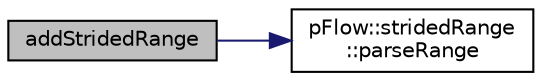 digraph "addStridedRange"
{
 // LATEX_PDF_SIZE
  edge [fontname="Helvetica",fontsize="10",labelfontname="Helvetica",labelfontsize="10"];
  node [fontname="Helvetica",fontsize="10",shape=record];
  rankdir="LR";
  Node1 [label="addStridedRange",height=0.2,width=0.4,color="black", fillcolor="grey75", style="filled", fontcolor="black",tooltip=" "];
  Node1 -> Node2 [color="midnightblue",fontsize="10",style="solid",fontname="Helvetica"];
  Node2 [label="pFlow::stridedRange\l::parseRange",height=0.2,width=0.4,color="black", fillcolor="white", style="filled",URL="$classpFlow_1_1stridedRange.html#a862698fba81c111cbfaca5ea0528e5dd",tooltip=" "];
}
